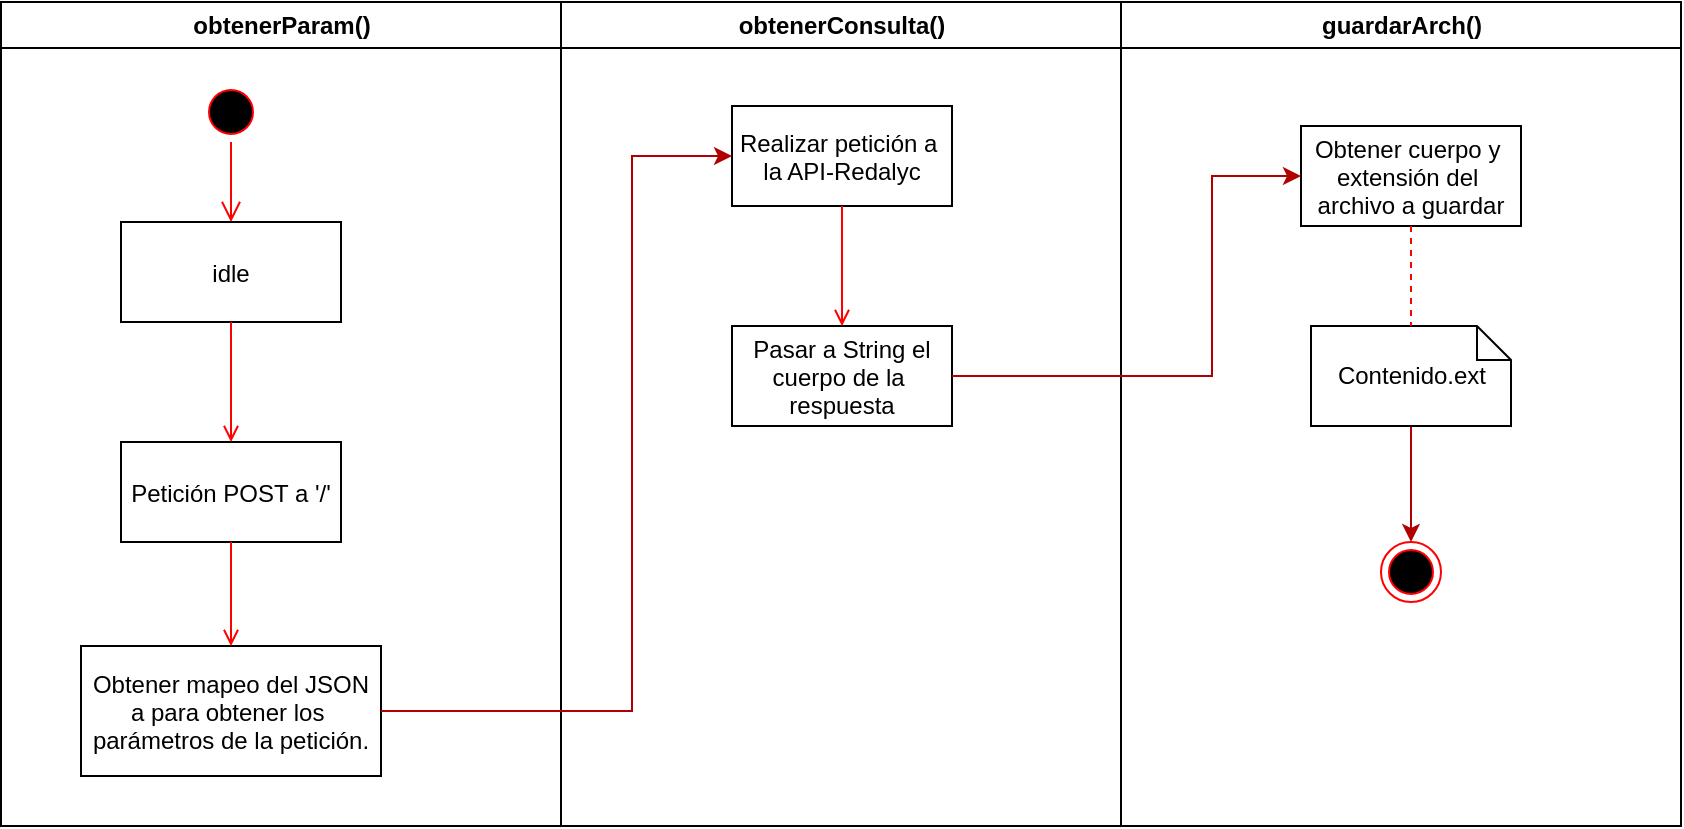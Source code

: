 <mxfile version="24.2.5" type="device">
  <diagram name="Page-1" id="e7e014a7-5840-1c2e-5031-d8a46d1fe8dd">
    <mxGraphModel dx="880" dy="501" grid="1" gridSize="10" guides="1" tooltips="1" connect="1" arrows="1" fold="1" page="1" pageScale="1" pageWidth="1169" pageHeight="826" background="none" math="0" shadow="0">
      <root>
        <mxCell id="0" />
        <mxCell id="1" parent="0" />
        <mxCell id="2" value="obtenerParam()" style="swimlane;whiteSpace=wrap" parent="1" vertex="1">
          <mxGeometry x="164.5" y="128" width="280" height="412" as="geometry" />
        </mxCell>
        <mxCell id="5" value="" style="ellipse;shape=startState;fillColor=#000000;strokeColor=#ff0000;" parent="2" vertex="1">
          <mxGeometry x="100" y="40" width="30" height="30" as="geometry" />
        </mxCell>
        <mxCell id="6" value="" style="edgeStyle=elbowEdgeStyle;elbow=horizontal;verticalAlign=bottom;endArrow=open;endSize=8;strokeColor=#FF0000;endFill=1;rounded=0" parent="2" source="5" target="7" edge="1">
          <mxGeometry x="100" y="40" as="geometry">
            <mxPoint x="115" y="110" as="targetPoint" />
          </mxGeometry>
        </mxCell>
        <mxCell id="7" value="idle" style="" parent="2" vertex="1">
          <mxGeometry x="60" y="110" width="110" height="50" as="geometry" />
        </mxCell>
        <mxCell id="8" value="Petición POST a &#39;/&#39;" style="" parent="2" vertex="1">
          <mxGeometry x="60" y="220" width="110" height="50" as="geometry" />
        </mxCell>
        <mxCell id="9" value="" style="endArrow=open;strokeColor=#FF0000;endFill=1;rounded=0" parent="2" source="7" target="8" edge="1">
          <mxGeometry relative="1" as="geometry" />
        </mxCell>
        <mxCell id="10" value="Obtener mapeo del JSON&#xa;a para obtener los &#xa;parámetros de la petición." style="" parent="2" vertex="1">
          <mxGeometry x="40" y="322" width="150" height="65" as="geometry" />
        </mxCell>
        <mxCell id="11" value="" style="endArrow=open;strokeColor=#FF0000;endFill=1;rounded=0" parent="2" source="8" target="10" edge="1">
          <mxGeometry relative="1" as="geometry" />
        </mxCell>
        <mxCell id="3" value="obtenerConsulta()" style="swimlane;whiteSpace=wrap" parent="1" vertex="1">
          <mxGeometry x="444.5" y="128" width="280" height="412" as="geometry" />
        </mxCell>
        <mxCell id="15" value="Realizar petición a &#xa;la API-Redalyc" style="" parent="3" vertex="1">
          <mxGeometry x="85.5" y="52" width="110" height="50" as="geometry" />
        </mxCell>
        <mxCell id="16" value="Pasar a String el&#xa;cuerpo de la &#xa;respuesta" style="" parent="3" vertex="1">
          <mxGeometry x="85.5" y="162" width="110" height="50" as="geometry" />
        </mxCell>
        <mxCell id="17" value="" style="endArrow=open;strokeColor=#FF0000;endFill=1;rounded=0" parent="3" source="15" target="16" edge="1">
          <mxGeometry relative="1" as="geometry" />
        </mxCell>
        <mxCell id="4" value="guardarArch()" style="swimlane;whiteSpace=wrap;startSize=23;" parent="1" vertex="1">
          <mxGeometry x="724.5" y="128" width="280" height="412" as="geometry" />
        </mxCell>
        <mxCell id="33" value="Obtener cuerpo y &#xa;extensión del &#xa;archivo a guardar" style="" parent="4" vertex="1">
          <mxGeometry x="90" y="62" width="110" height="50" as="geometry" />
        </mxCell>
        <mxCell id="38" value="" style="ellipse;shape=endState;fillColor=#000000;strokeColor=#ff0000" parent="4" vertex="1">
          <mxGeometry x="130" y="270" width="30" height="30" as="geometry" />
        </mxCell>
        <mxCell id="zz43yGnTiB9Qp7uEOlza-43" style="edgeStyle=orthogonalEdgeStyle;rounded=0;orthogonalLoop=1;jettySize=auto;html=1;entryX=0.5;entryY=0;entryDx=0;entryDy=0;fillColor=#e51400;strokeColor=#B20000;" edge="1" parent="4" source="31" target="38">
          <mxGeometry relative="1" as="geometry" />
        </mxCell>
        <mxCell id="31" value="Contenido.ext" style="shape=note;whiteSpace=wrap;size=17" parent="4" vertex="1">
          <mxGeometry x="95" y="162" width="100" height="50" as="geometry" />
        </mxCell>
        <mxCell id="32" value="" style="endArrow=none;strokeColor=#FF0000;endFill=0;rounded=0;dashed=1;exitX=0.5;exitY=1;exitDx=0;exitDy=0;" parent="4" source="33" target="31" edge="1">
          <mxGeometry relative="1" as="geometry">
            <mxPoint x="85.25" y="222" as="sourcePoint" />
          </mxGeometry>
        </mxCell>
        <mxCell id="zz43yGnTiB9Qp7uEOlza-42" style="edgeStyle=orthogonalEdgeStyle;rounded=0;orthogonalLoop=1;jettySize=auto;html=1;exitX=1;exitY=0.5;exitDx=0;exitDy=0;entryX=0;entryY=0.5;entryDx=0;entryDy=0;fillColor=#e51400;strokeColor=#B20000;" edge="1" parent="1" source="10" target="15">
          <mxGeometry relative="1" as="geometry">
            <Array as="points">
              <mxPoint x="480" y="483" />
              <mxPoint x="480" y="205" />
            </Array>
          </mxGeometry>
        </mxCell>
        <mxCell id="zz43yGnTiB9Qp7uEOlza-44" style="edgeStyle=orthogonalEdgeStyle;rounded=0;orthogonalLoop=1;jettySize=auto;html=1;entryX=0;entryY=0.5;entryDx=0;entryDy=0;fillColor=#e51400;strokeColor=#B20000;" edge="1" parent="1" source="16" target="33">
          <mxGeometry relative="1" as="geometry">
            <Array as="points">
              <mxPoint x="770" y="315" />
              <mxPoint x="770" y="215" />
            </Array>
          </mxGeometry>
        </mxCell>
      </root>
    </mxGraphModel>
  </diagram>
</mxfile>
